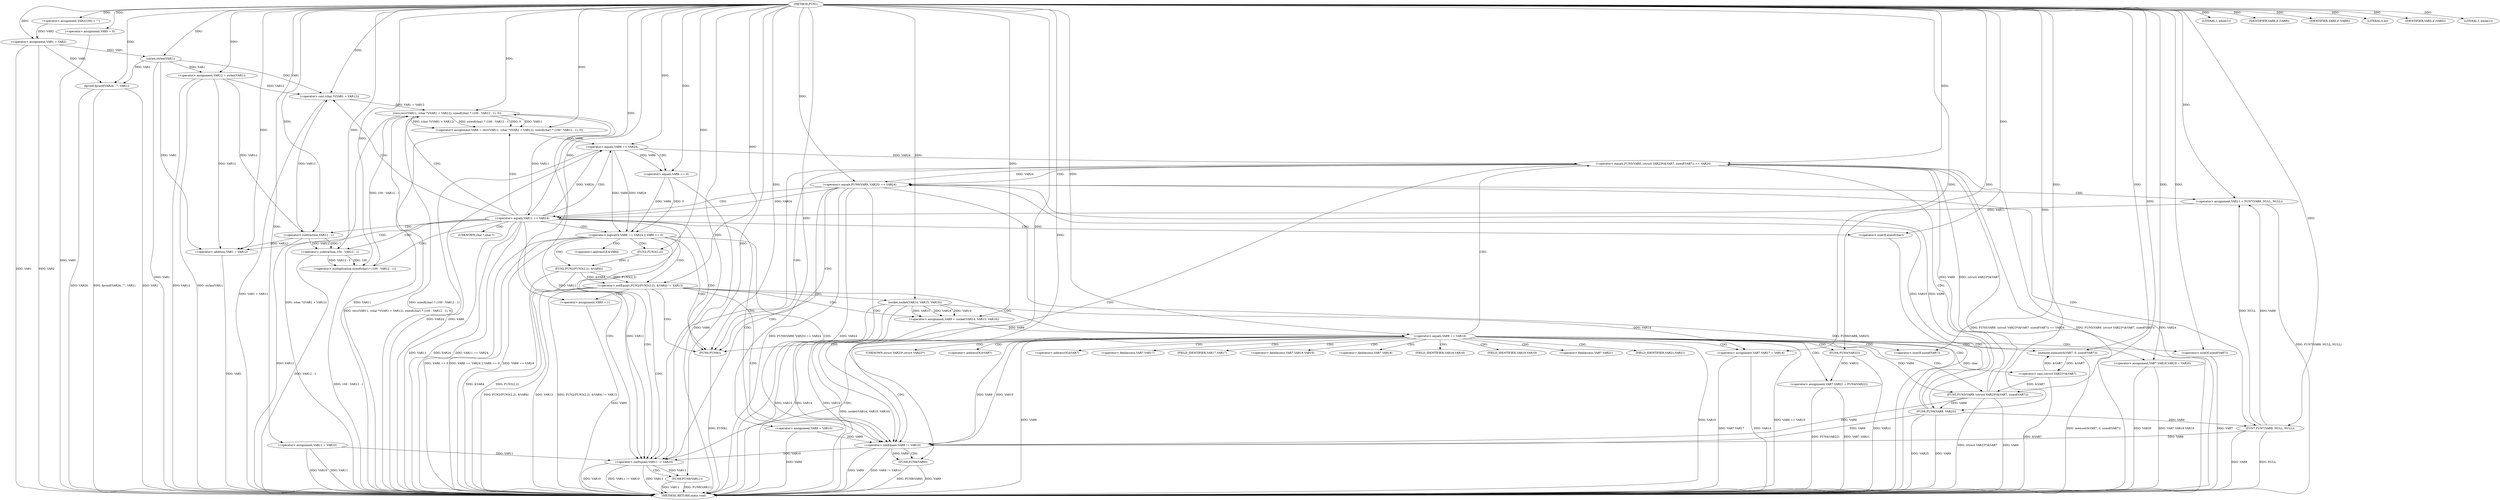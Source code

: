 digraph FUN1 {  
"1000100" [label = "(METHOD,FUN1)" ]
"1000282" [label = "(METHOD_RETURN,static void)" ]
"1000104" [label = "(<operator>.assignment,VAR2[100] = \"\")" ]
"1000107" [label = "(<operator>.assignment,VAR1 = VAR2)" ]
"1000111" [label = "(LITERAL,1,while(1))" ]
"1000116" [label = "(<operator>.assignment,VAR5 = 0)" ]
"1000123" [label = "(<operator>.assignment,VAR9 = VAR10)" ]
"1000127" [label = "(<operator>.assignment,VAR11 = VAR10)" ]
"1000131" [label = "(<operator>.assignment,VAR12 = strlen(VAR1))" ]
"1000133" [label = "(strlen,strlen(VAR1))" ]
"1000138" [label = "(<operator>.notEquals,FUN2(FUN3(2,2), &VAR4) != VAR13)" ]
"1000139" [label = "(FUN2,FUN2(FUN3(2,2), &VAR4))" ]
"1000140" [label = "(FUN3,FUN3(2,2))" ]
"1000148" [label = "(<operator>.assignment,VAR5 = 1)" ]
"1000151" [label = "(<operator>.assignment,VAR9 = socket(VAR14, VAR15, VAR16))" ]
"1000153" [label = "(socket,socket(VAR14, VAR15, VAR16))" ]
"1000158" [label = "(<operator>.equals,VAR9 == VAR10)" ]
"1000163" [label = "(memset,memset(&VAR7, 0, sizeof(VAR7)))" ]
"1000167" [label = "(<operator>.sizeOf,sizeof(VAR7))" ]
"1000169" [label = "(<operator>.assignment,VAR7.VAR17 = VAR14)" ]
"1000174" [label = "(<operator>.assignment,VAR7.VAR18.VAR19 = VAR20)" ]
"1000181" [label = "(<operator>.assignment,VAR7.VAR21 = FUN4(VAR22))" ]
"1000185" [label = "(FUN4,FUN4(VAR22))" ]
"1000188" [label = "(<operator>.equals,FUN5(VAR9, (struct VAR23*)&VAR7, sizeof(VAR7)) == VAR24)" ]
"1000189" [label = "(FUN5,FUN5(VAR9, (struct VAR23*)&VAR7, sizeof(VAR7)))" ]
"1000191" [label = "(<operator>.cast,(struct VAR23*)&VAR7)" ]
"1000195" [label = "(<operator>.sizeOf,sizeof(VAR7))" ]
"1000201" [label = "(<operator>.equals,FUN6(VAR9, VAR25) == VAR24)" ]
"1000202" [label = "(FUN6,FUN6(VAR9, VAR25))" ]
"1000208" [label = "(<operator>.assignment,VAR11 = FUN7(VAR9, NULL, NULL))" ]
"1000210" [label = "(FUN7,FUN7(VAR9, NULL, NULL))" ]
"1000215" [label = "(<operator>.equals,VAR11 == VAR24)" ]
"1000220" [label = "(<operator>.assignment,VAR6 = recv(VAR11, (char *)(VAR1 + VAR12), sizeof(char) * (100 - VAR12 - 1), 0))" ]
"1000222" [label = "(recv,recv(VAR11, (char *)(VAR1 + VAR12), sizeof(char) * (100 - VAR12 - 1), 0))" ]
"1000224" [label = "(<operator>.cast,(char *)(VAR1 + VAR12))" ]
"1000226" [label = "(<operator>.addition,VAR1 + VAR12)" ]
"1000229" [label = "(<operator>.multiplication,sizeof(char) * (100 - VAR12 - 1))" ]
"1000230" [label = "(<operator>.sizeOf,sizeof(char))" ]
"1000232" [label = "(<operator>.subtraction,100 - VAR12 - 1)" ]
"1000234" [label = "(<operator>.subtraction,VAR12 - 1)" ]
"1000239" [label = "(<operator>.logicalOr,VAR6 == VAR24 || VAR6 == 0)" ]
"1000240" [label = "(<operator>.equals,VAR6 == VAR24)" ]
"1000243" [label = "(<operator>.equals,VAR6 == 0)" ]
"1000249" [label = "(IDENTIFIER,VAR8,if (VAR8))" ]
"1000252" [label = "(IDENTIFIER,VAR8,if (VAR8))" ]
"1000254" [label = "(LITERAL,0,do)" ]
"1000256" [label = "(<operator>.notEquals,VAR9 != VAR10)" ]
"1000260" [label = "(FUN8,FUN8(VAR9))" ]
"1000263" [label = "(<operator>.notEquals,VAR11 != VAR10)" ]
"1000267" [label = "(FUN8,FUN8(VAR11))" ]
"1000270" [label = "(IDENTIFIER,VAR5,if (VAR5))" ]
"1000272" [label = "(FUN9,FUN9())" ]
"1000275" [label = "(LITERAL,1,while(1))" ]
"1000277" [label = "(fprintf,fprintf(VAR26, \"\", VAR1))" ]
"1000143" [label = "(<operator>.addressOf,&VAR4)" ]
"1000164" [label = "(<operator>.addressOf,&VAR7)" ]
"1000170" [label = "(<operator>.fieldAccess,VAR7.VAR17)" ]
"1000172" [label = "(FIELD_IDENTIFIER,VAR17,VAR17)" ]
"1000175" [label = "(<operator>.fieldAccess,VAR7.VAR18.VAR19)" ]
"1000176" [label = "(<operator>.fieldAccess,VAR7.VAR18)" ]
"1000178" [label = "(FIELD_IDENTIFIER,VAR18,VAR18)" ]
"1000179" [label = "(FIELD_IDENTIFIER,VAR19,VAR19)" ]
"1000182" [label = "(<operator>.fieldAccess,VAR7.VAR21)" ]
"1000184" [label = "(FIELD_IDENTIFIER,VAR21,VAR21)" ]
"1000192" [label = "(UNKNOWN,struct VAR23*,struct VAR23*)" ]
"1000193" [label = "(<operator>.addressOf,&VAR7)" ]
"1000225" [label = "(UNKNOWN,char *,char *)" ]
  "1000181" -> "1000282"  [ label = "DDG: FUN4(VAR22)"] 
  "1000215" -> "1000282"  [ label = "DDG: VAR11"] 
  "1000224" -> "1000282"  [ label = "DDG: VAR1 + VAR12"] 
  "1000131" -> "1000282"  [ label = "DDG: strlen(VAR1)"] 
  "1000181" -> "1000282"  [ label = "DDG: VAR7.VAR21"] 
  "1000188" -> "1000282"  [ label = "DDG: FUN5(VAR9, (struct VAR23*)&VAR7, sizeof(VAR7)) == VAR24"] 
  "1000158" -> "1000282"  [ label = "DDG: VAR9"] 
  "1000116" -> "1000282"  [ label = "DDG: VAR5"] 
  "1000260" -> "1000282"  [ label = "DDG: FUN8(VAR9)"] 
  "1000185" -> "1000282"  [ label = "DDG: VAR22"] 
  "1000201" -> "1000282"  [ label = "DDG: FUN6(VAR9, VAR25) == VAR24"] 
  "1000226" -> "1000282"  [ label = "DDG: VAR1"] 
  "1000222" -> "1000282"  [ label = "DDG: VAR11"] 
  "1000107" -> "1000282"  [ label = "DDG: VAR1"] 
  "1000208" -> "1000282"  [ label = "DDG: FUN7(VAR9, NULL, NULL)"] 
  "1000239" -> "1000282"  [ label = "DDG: VAR6 == VAR24 || VAR6 == 0"] 
  "1000234" -> "1000282"  [ label = "DDG: VAR12"] 
  "1000277" -> "1000282"  [ label = "DDG: VAR1"] 
  "1000189" -> "1000282"  [ label = "DDG: VAR9"] 
  "1000239" -> "1000282"  [ label = "DDG: VAR6 == VAR24"] 
  "1000215" -> "1000282"  [ label = "DDG: VAR24"] 
  "1000158" -> "1000282"  [ label = "DDG: VAR10"] 
  "1000188" -> "1000282"  [ label = "DDG: FUN5(VAR9, (struct VAR23*)&VAR7, sizeof(VAR7))"] 
  "1000131" -> "1000282"  [ label = "DDG: VAR12"] 
  "1000138" -> "1000282"  [ label = "DDG: FUN2(FUN3(2,2), &VAR4)"] 
  "1000139" -> "1000282"  [ label = "DDG: FUN3(2,2)"] 
  "1000263" -> "1000282"  [ label = "DDG: VAR10"] 
  "1000267" -> "1000282"  [ label = "DDG: VAR11"] 
  "1000222" -> "1000282"  [ label = "DDG: sizeof(char) * (100 - VAR12 - 1)"] 
  "1000127" -> "1000282"  [ label = "DDG: VAR10"] 
  "1000153" -> "1000282"  [ label = "DDG: VAR15"] 
  "1000158" -> "1000282"  [ label = "DDG: VAR9 == VAR10"] 
  "1000267" -> "1000282"  [ label = "DDG: FUN8(VAR11)"] 
  "1000133" -> "1000282"  [ label = "DDG: VAR1"] 
  "1000189" -> "1000282"  [ label = "DDG: (struct VAR23*)&VAR7"] 
  "1000263" -> "1000282"  [ label = "DDG: VAR11 != VAR10"] 
  "1000174" -> "1000282"  [ label = "DDG: VAR20"] 
  "1000263" -> "1000282"  [ label = "DDG: VAR11"] 
  "1000202" -> "1000282"  [ label = "DDG: VAR9"] 
  "1000220" -> "1000282"  [ label = "DDG: recv(VAR11, (char *)(VAR1 + VAR12), sizeof(char) * (100 - VAR12 - 1), 0)"] 
  "1000148" -> "1000282"  [ label = "DDG: VAR5"] 
  "1000151" -> "1000282"  [ label = "DDG: socket(VAR14, VAR15, VAR16)"] 
  "1000230" -> "1000282"  [ label = "DDG: char"] 
  "1000277" -> "1000282"  [ label = "DDG: VAR26"] 
  "1000210" -> "1000282"  [ label = "DDG: NULL"] 
  "1000153" -> "1000282"  [ label = "DDG: VAR14"] 
  "1000188" -> "1000282"  [ label = "DDG: VAR24"] 
  "1000229" -> "1000282"  [ label = "DDG: 100 - VAR12 - 1"] 
  "1000191" -> "1000282"  [ label = "DDG: &VAR7"] 
  "1000210" -> "1000282"  [ label = "DDG: VAR9"] 
  "1000169" -> "1000282"  [ label = "DDG: VAR14"] 
  "1000232" -> "1000282"  [ label = "DDG: VAR12 - 1"] 
  "1000277" -> "1000282"  [ label = "DDG: fprintf(VAR26, \"\", VAR1)"] 
  "1000240" -> "1000282"  [ label = "DDG: VAR24"] 
  "1000138" -> "1000282"  [ label = "DDG: VAR13"] 
  "1000139" -> "1000282"  [ label = "DDG: &VAR4"] 
  "1000215" -> "1000282"  [ label = "DDG: VAR11 == VAR24"] 
  "1000243" -> "1000282"  [ label = "DDG: VAR6"] 
  "1000169" -> "1000282"  [ label = "DDG: VAR7.VAR17"] 
  "1000256" -> "1000282"  [ label = "DDG: VAR9"] 
  "1000260" -> "1000282"  [ label = "DDG: VAR9"] 
  "1000127" -> "1000282"  [ label = "DDG: VAR11"] 
  "1000153" -> "1000282"  [ label = "DDG: VAR16"] 
  "1000272" -> "1000282"  [ label = "DDG: FUN9()"] 
  "1000138" -> "1000282"  [ label = "DDG: FUN2(FUN3(2,2), &VAR4) != VAR13"] 
  "1000201" -> "1000282"  [ label = "DDG: VAR24"] 
  "1000256" -> "1000282"  [ label = "DDG: VAR9 != VAR10"] 
  "1000163" -> "1000282"  [ label = "DDG: memset(&VAR7, 0, sizeof(VAR7))"] 
  "1000195" -> "1000282"  [ label = "DDG: VAR7"] 
  "1000240" -> "1000282"  [ label = "DDG: VAR6"] 
  "1000239" -> "1000282"  [ label = "DDG: VAR6 == 0"] 
  "1000174" -> "1000282"  [ label = "DDG: VAR7.VAR18.VAR19"] 
  "1000107" -> "1000282"  [ label = "DDG: VAR2"] 
  "1000222" -> "1000282"  [ label = "DDG: (char *)(VAR1 + VAR12)"] 
  "1000123" -> "1000282"  [ label = "DDG: VAR9"] 
  "1000202" -> "1000282"  [ label = "DDG: VAR25"] 
  "1000201" -> "1000282"  [ label = "DDG: FUN6(VAR9, VAR25)"] 
  "1000100" -> "1000104"  [ label = "DDG: "] 
  "1000104" -> "1000107"  [ label = "DDG: VAR2"] 
  "1000100" -> "1000107"  [ label = "DDG: "] 
  "1000100" -> "1000111"  [ label = "DDG: "] 
  "1000100" -> "1000116"  [ label = "DDG: "] 
  "1000100" -> "1000123"  [ label = "DDG: "] 
  "1000100" -> "1000127"  [ label = "DDG: "] 
  "1000133" -> "1000131"  [ label = "DDG: VAR1"] 
  "1000100" -> "1000131"  [ label = "DDG: "] 
  "1000107" -> "1000133"  [ label = "DDG: VAR1"] 
  "1000100" -> "1000133"  [ label = "DDG: "] 
  "1000139" -> "1000138"  [ label = "DDG: FUN3(2,2)"] 
  "1000139" -> "1000138"  [ label = "DDG: &VAR4"] 
  "1000140" -> "1000139"  [ label = "DDG: 2"] 
  "1000100" -> "1000140"  [ label = "DDG: "] 
  "1000100" -> "1000138"  [ label = "DDG: "] 
  "1000100" -> "1000148"  [ label = "DDG: "] 
  "1000153" -> "1000151"  [ label = "DDG: VAR14"] 
  "1000153" -> "1000151"  [ label = "DDG: VAR15"] 
  "1000153" -> "1000151"  [ label = "DDG: VAR16"] 
  "1000100" -> "1000151"  [ label = "DDG: "] 
  "1000100" -> "1000153"  [ label = "DDG: "] 
  "1000151" -> "1000158"  [ label = "DDG: VAR9"] 
  "1000100" -> "1000158"  [ label = "DDG: "] 
  "1000191" -> "1000163"  [ label = "DDG: &VAR7"] 
  "1000100" -> "1000163"  [ label = "DDG: "] 
  "1000100" -> "1000167"  [ label = "DDG: "] 
  "1000153" -> "1000169"  [ label = "DDG: VAR14"] 
  "1000100" -> "1000169"  [ label = "DDG: "] 
  "1000100" -> "1000174"  [ label = "DDG: "] 
  "1000185" -> "1000181"  [ label = "DDG: VAR22"] 
  "1000100" -> "1000185"  [ label = "DDG: "] 
  "1000189" -> "1000188"  [ label = "DDG: VAR9"] 
  "1000189" -> "1000188"  [ label = "DDG: (struct VAR23*)&VAR7"] 
  "1000158" -> "1000189"  [ label = "DDG: VAR9"] 
  "1000100" -> "1000189"  [ label = "DDG: "] 
  "1000191" -> "1000189"  [ label = "DDG: &VAR7"] 
  "1000163" -> "1000191"  [ label = "DDG: &VAR7"] 
  "1000100" -> "1000195"  [ label = "DDG: "] 
  "1000240" -> "1000188"  [ label = "DDG: VAR24"] 
  "1000100" -> "1000188"  [ label = "DDG: "] 
  "1000202" -> "1000201"  [ label = "DDG: VAR9"] 
  "1000202" -> "1000201"  [ label = "DDG: VAR25"] 
  "1000189" -> "1000202"  [ label = "DDG: VAR9"] 
  "1000100" -> "1000202"  [ label = "DDG: "] 
  "1000188" -> "1000201"  [ label = "DDG: VAR24"] 
  "1000100" -> "1000201"  [ label = "DDG: "] 
  "1000210" -> "1000208"  [ label = "DDG: VAR9"] 
  "1000210" -> "1000208"  [ label = "DDG: NULL"] 
  "1000100" -> "1000208"  [ label = "DDG: "] 
  "1000202" -> "1000210"  [ label = "DDG: VAR9"] 
  "1000100" -> "1000210"  [ label = "DDG: "] 
  "1000208" -> "1000215"  [ label = "DDG: VAR11"] 
  "1000100" -> "1000215"  [ label = "DDG: "] 
  "1000201" -> "1000215"  [ label = "DDG: VAR24"] 
  "1000222" -> "1000220"  [ label = "DDG: VAR11"] 
  "1000222" -> "1000220"  [ label = "DDG: (char *)(VAR1 + VAR12)"] 
  "1000222" -> "1000220"  [ label = "DDG: sizeof(char) * (100 - VAR12 - 1)"] 
  "1000222" -> "1000220"  [ label = "DDG: 0"] 
  "1000100" -> "1000220"  [ label = "DDG: "] 
  "1000215" -> "1000222"  [ label = "DDG: VAR11"] 
  "1000100" -> "1000222"  [ label = "DDG: "] 
  "1000224" -> "1000222"  [ label = "DDG: VAR1 + VAR12"] 
  "1000133" -> "1000224"  [ label = "DDG: VAR1"] 
  "1000100" -> "1000224"  [ label = "DDG: "] 
  "1000234" -> "1000224"  [ label = "DDG: VAR12"] 
  "1000131" -> "1000224"  [ label = "DDG: VAR12"] 
  "1000133" -> "1000226"  [ label = "DDG: VAR1"] 
  "1000100" -> "1000226"  [ label = "DDG: "] 
  "1000234" -> "1000226"  [ label = "DDG: VAR12"] 
  "1000131" -> "1000226"  [ label = "DDG: VAR12"] 
  "1000229" -> "1000222"  [ label = "DDG: 100 - VAR12 - 1"] 
  "1000100" -> "1000229"  [ label = "DDG: "] 
  "1000100" -> "1000230"  [ label = "DDG: "] 
  "1000232" -> "1000229"  [ label = "DDG: 100"] 
  "1000232" -> "1000229"  [ label = "DDG: VAR12 - 1"] 
  "1000100" -> "1000232"  [ label = "DDG: "] 
  "1000234" -> "1000232"  [ label = "DDG: VAR12"] 
  "1000234" -> "1000232"  [ label = "DDG: 1"] 
  "1000100" -> "1000234"  [ label = "DDG: "] 
  "1000131" -> "1000234"  [ label = "DDG: VAR12"] 
  "1000240" -> "1000239"  [ label = "DDG: VAR6"] 
  "1000240" -> "1000239"  [ label = "DDG: VAR24"] 
  "1000220" -> "1000240"  [ label = "DDG: VAR6"] 
  "1000100" -> "1000240"  [ label = "DDG: "] 
  "1000215" -> "1000240"  [ label = "DDG: VAR24"] 
  "1000243" -> "1000239"  [ label = "DDG: VAR6"] 
  "1000243" -> "1000239"  [ label = "DDG: 0"] 
  "1000240" -> "1000243"  [ label = "DDG: VAR6"] 
  "1000100" -> "1000243"  [ label = "DDG: "] 
  "1000100" -> "1000249"  [ label = "DDG: "] 
  "1000100" -> "1000252"  [ label = "DDG: "] 
  "1000100" -> "1000254"  [ label = "DDG: "] 
  "1000158" -> "1000256"  [ label = "DDG: VAR9"] 
  "1000189" -> "1000256"  [ label = "DDG: VAR9"] 
  "1000202" -> "1000256"  [ label = "DDG: VAR9"] 
  "1000210" -> "1000256"  [ label = "DDG: VAR9"] 
  "1000123" -> "1000256"  [ label = "DDG: VAR9"] 
  "1000100" -> "1000256"  [ label = "DDG: "] 
  "1000158" -> "1000256"  [ label = "DDG: VAR10"] 
  "1000256" -> "1000260"  [ label = "DDG: VAR9"] 
  "1000100" -> "1000260"  [ label = "DDG: "] 
  "1000222" -> "1000263"  [ label = "DDG: VAR11"] 
  "1000215" -> "1000263"  [ label = "DDG: VAR11"] 
  "1000127" -> "1000263"  [ label = "DDG: VAR11"] 
  "1000100" -> "1000263"  [ label = "DDG: "] 
  "1000256" -> "1000263"  [ label = "DDG: VAR10"] 
  "1000263" -> "1000267"  [ label = "DDG: VAR11"] 
  "1000100" -> "1000267"  [ label = "DDG: "] 
  "1000100" -> "1000270"  [ label = "DDG: "] 
  "1000100" -> "1000272"  [ label = "DDG: "] 
  "1000100" -> "1000275"  [ label = "DDG: "] 
  "1000100" -> "1000277"  [ label = "DDG: "] 
  "1000107" -> "1000277"  [ label = "DDG: VAR1"] 
  "1000133" -> "1000277"  [ label = "DDG: VAR1"] 
  "1000138" -> "1000148"  [ label = "CDG: "] 
  "1000138" -> "1000151"  [ label = "CDG: "] 
  "1000138" -> "1000153"  [ label = "CDG: "] 
  "1000138" -> "1000158"  [ label = "CDG: "] 
  "1000138" -> "1000263"  [ label = "CDG: "] 
  "1000138" -> "1000256"  [ label = "CDG: "] 
  "1000138" -> "1000272"  [ label = "CDG: "] 
  "1000158" -> "1000164"  [ label = "CDG: "] 
  "1000158" -> "1000174"  [ label = "CDG: "] 
  "1000158" -> "1000191"  [ label = "CDG: "] 
  "1000158" -> "1000182"  [ label = "CDG: "] 
  "1000158" -> "1000188"  [ label = "CDG: "] 
  "1000158" -> "1000167"  [ label = "CDG: "] 
  "1000158" -> "1000175"  [ label = "CDG: "] 
  "1000158" -> "1000179"  [ label = "CDG: "] 
  "1000158" -> "1000192"  [ label = "CDG: "] 
  "1000158" -> "1000176"  [ label = "CDG: "] 
  "1000158" -> "1000185"  [ label = "CDG: "] 
  "1000158" -> "1000195"  [ label = "CDG: "] 
  "1000158" -> "1000172"  [ label = "CDG: "] 
  "1000158" -> "1000189"  [ label = "CDG: "] 
  "1000158" -> "1000169"  [ label = "CDG: "] 
  "1000158" -> "1000163"  [ label = "CDG: "] 
  "1000158" -> "1000178"  [ label = "CDG: "] 
  "1000158" -> "1000170"  [ label = "CDG: "] 
  "1000158" -> "1000193"  [ label = "CDG: "] 
  "1000158" -> "1000184"  [ label = "CDG: "] 
  "1000158" -> "1000181"  [ label = "CDG: "] 
  "1000158" -> "1000263"  [ label = "CDG: "] 
  "1000158" -> "1000256"  [ label = "CDG: "] 
  "1000158" -> "1000272"  [ label = "CDG: "] 
  "1000188" -> "1000201"  [ label = "CDG: "] 
  "1000188" -> "1000202"  [ label = "CDG: "] 
  "1000188" -> "1000263"  [ label = "CDG: "] 
  "1000188" -> "1000256"  [ label = "CDG: "] 
  "1000188" -> "1000272"  [ label = "CDG: "] 
  "1000201" -> "1000208"  [ label = "CDG: "] 
  "1000201" -> "1000210"  [ label = "CDG: "] 
  "1000201" -> "1000215"  [ label = "CDG: "] 
  "1000201" -> "1000263"  [ label = "CDG: "] 
  "1000201" -> "1000256"  [ label = "CDG: "] 
  "1000201" -> "1000272"  [ label = "CDG: "] 
  "1000215" -> "1000222"  [ label = "CDG: "] 
  "1000215" -> "1000220"  [ label = "CDG: "] 
  "1000215" -> "1000224"  [ label = "CDG: "] 
  "1000215" -> "1000240"  [ label = "CDG: "] 
  "1000215" -> "1000226"  [ label = "CDG: "] 
  "1000215" -> "1000232"  [ label = "CDG: "] 
  "1000215" -> "1000239"  [ label = "CDG: "] 
  "1000215" -> "1000229"  [ label = "CDG: "] 
  "1000215" -> "1000230"  [ label = "CDG: "] 
  "1000215" -> "1000234"  [ label = "CDG: "] 
  "1000215" -> "1000225"  [ label = "CDG: "] 
  "1000215" -> "1000263"  [ label = "CDG: "] 
  "1000215" -> "1000256"  [ label = "CDG: "] 
  "1000215" -> "1000272"  [ label = "CDG: "] 
  "1000239" -> "1000139"  [ label = "CDG: "] 
  "1000239" -> "1000138"  [ label = "CDG: "] 
  "1000239" -> "1000263"  [ label = "CDG: "] 
  "1000239" -> "1000143"  [ label = "CDG: "] 
  "1000239" -> "1000256"  [ label = "CDG: "] 
  "1000239" -> "1000140"  [ label = "CDG: "] 
  "1000239" -> "1000272"  [ label = "CDG: "] 
  "1000240" -> "1000243"  [ label = "CDG: "] 
  "1000256" -> "1000260"  [ label = "CDG: "] 
  "1000263" -> "1000267"  [ label = "CDG: "] 
}
